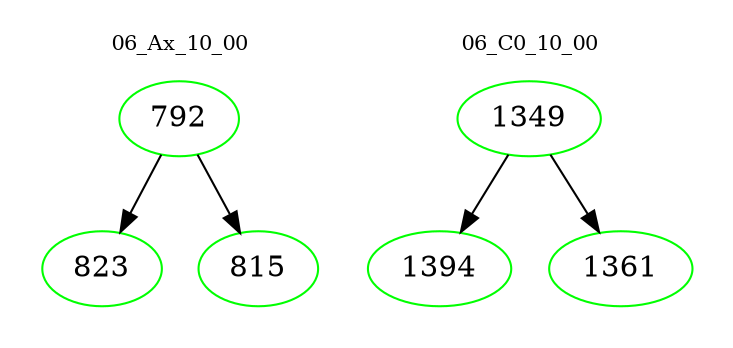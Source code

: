 digraph{
subgraph cluster_0 {
color = white
label = "06_Ax_10_00";
fontsize=10;
T0_792 [label="792", color="green"]
T0_792 -> T0_823 [color="black"]
T0_823 [label="823", color="green"]
T0_792 -> T0_815 [color="black"]
T0_815 [label="815", color="green"]
}
subgraph cluster_1 {
color = white
label = "06_C0_10_00";
fontsize=10;
T1_1349 [label="1349", color="green"]
T1_1349 -> T1_1394 [color="black"]
T1_1394 [label="1394", color="green"]
T1_1349 -> T1_1361 [color="black"]
T1_1361 [label="1361", color="green"]
}
}
